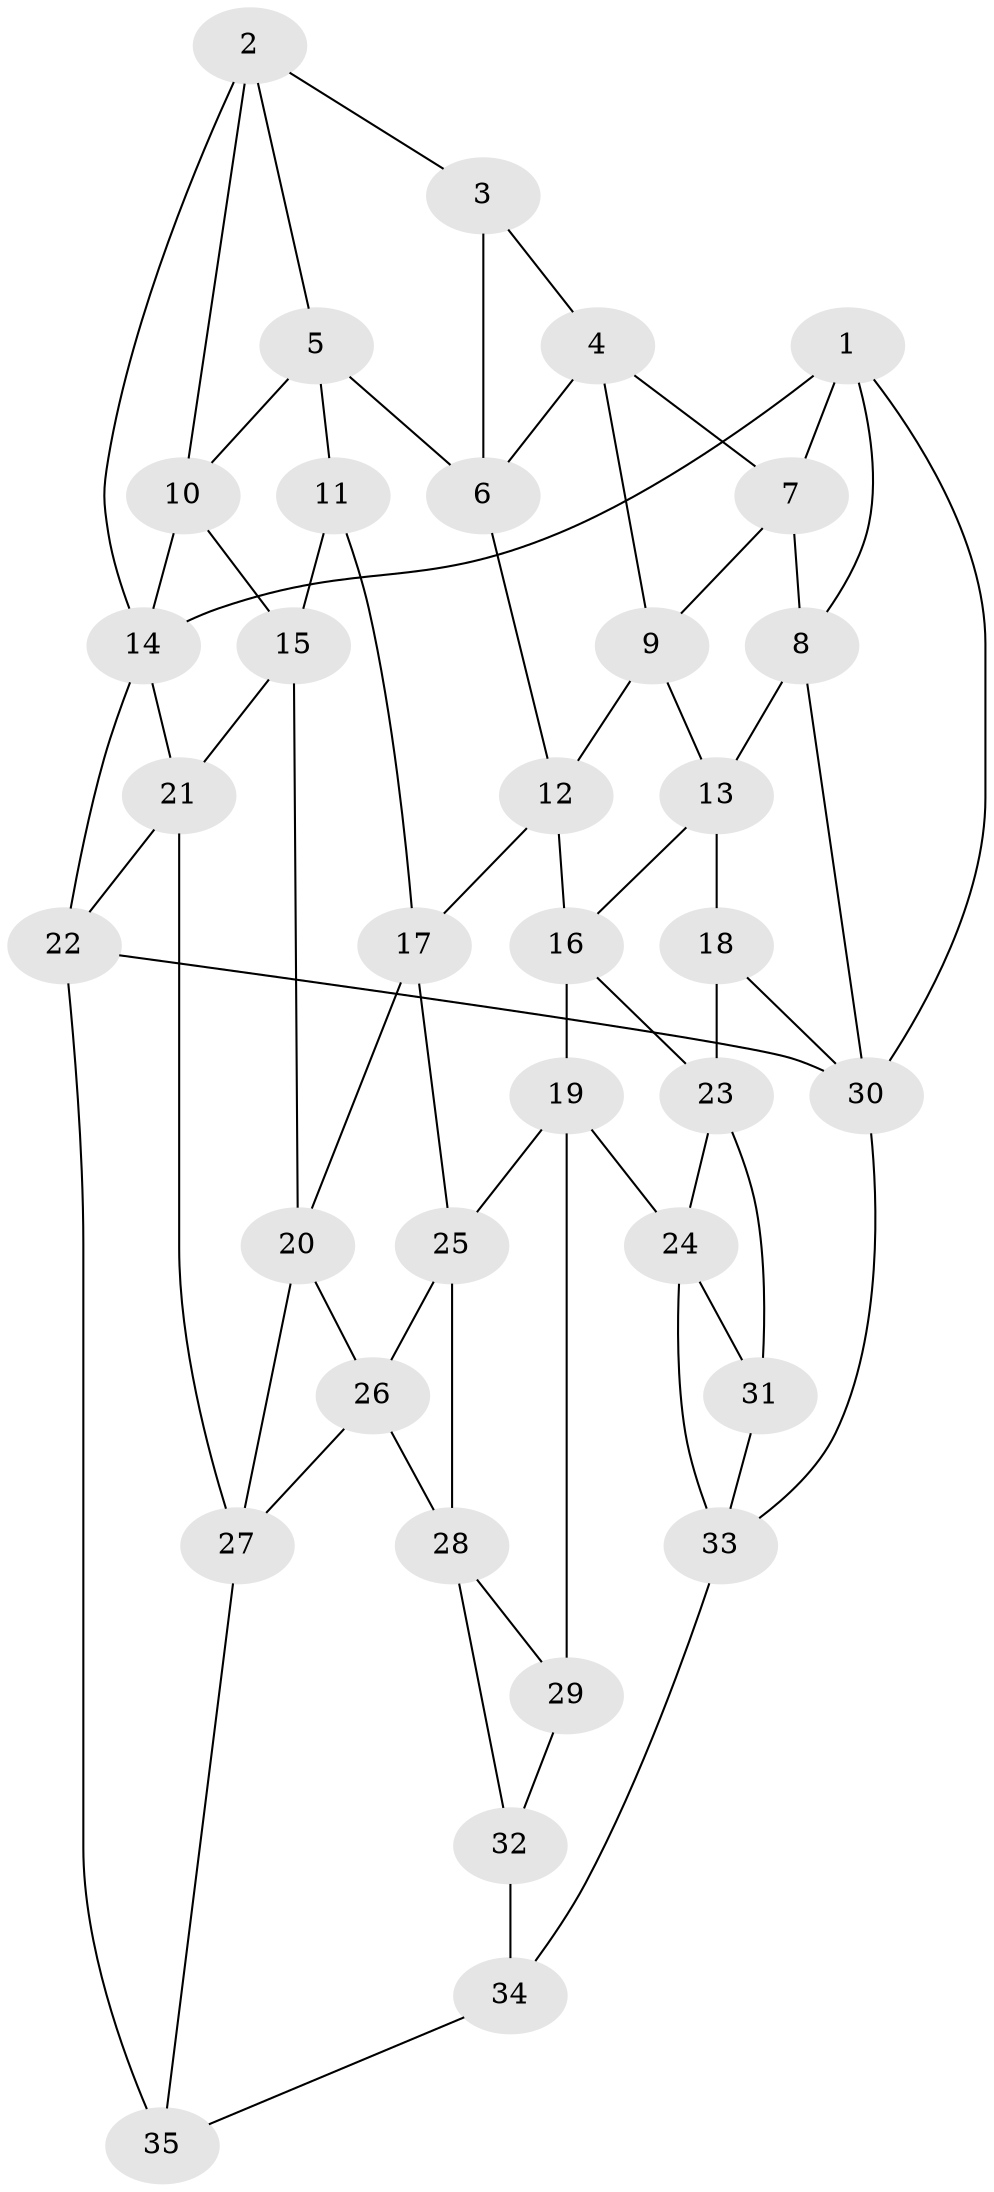 // original degree distribution, {3: 0.04411764705882353, 6: 0.25, 5: 0.45588235294117646, 4: 0.25}
// Generated by graph-tools (version 1.1) at 2025/27/03/09/25 03:27:08]
// undirected, 35 vertices, 67 edges
graph export_dot {
graph [start="1"]
  node [color=gray90,style=filled];
  1;
  2;
  3;
  4;
  5;
  6;
  7;
  8;
  9;
  10;
  11;
  12;
  13;
  14;
  15;
  16;
  17;
  18;
  19;
  20;
  21;
  22;
  23;
  24;
  25;
  26;
  27;
  28;
  29;
  30;
  31;
  32;
  33;
  34;
  35;
  1 -- 7 [weight=1.0];
  1 -- 8 [weight=1.0];
  1 -- 14 [weight=1.0];
  1 -- 30 [weight=1.0];
  2 -- 3 [weight=1.0];
  2 -- 5 [weight=1.0];
  2 -- 10 [weight=1.0];
  2 -- 14 [weight=1.0];
  3 -- 4 [weight=1.0];
  3 -- 6 [weight=1.0];
  4 -- 6 [weight=1.0];
  4 -- 7 [weight=1.0];
  4 -- 9 [weight=1.0];
  5 -- 6 [weight=1.0];
  5 -- 10 [weight=1.0];
  5 -- 11 [weight=1.0];
  6 -- 12 [weight=1.0];
  7 -- 8 [weight=1.0];
  7 -- 9 [weight=1.0];
  8 -- 13 [weight=1.0];
  8 -- 30 [weight=1.0];
  9 -- 12 [weight=1.0];
  9 -- 13 [weight=1.0];
  10 -- 14 [weight=1.0];
  10 -- 15 [weight=1.0];
  11 -- 15 [weight=1.0];
  11 -- 17 [weight=1.0];
  12 -- 16 [weight=1.0];
  12 -- 17 [weight=1.0];
  13 -- 16 [weight=1.0];
  13 -- 18 [weight=1.0];
  14 -- 21 [weight=1.0];
  14 -- 22 [weight=1.0];
  15 -- 20 [weight=1.0];
  15 -- 21 [weight=1.0];
  16 -- 19 [weight=1.0];
  16 -- 23 [weight=1.0];
  17 -- 20 [weight=1.0];
  17 -- 25 [weight=1.0];
  18 -- 23 [weight=1.0];
  18 -- 30 [weight=1.0];
  19 -- 24 [weight=1.0];
  19 -- 25 [weight=1.0];
  19 -- 29 [weight=1.0];
  20 -- 26 [weight=1.0];
  20 -- 27 [weight=1.0];
  21 -- 22 [weight=1.0];
  21 -- 27 [weight=1.0];
  22 -- 30 [weight=1.0];
  22 -- 35 [weight=2.0];
  23 -- 24 [weight=1.0];
  23 -- 31 [weight=1.0];
  24 -- 31 [weight=1.0];
  24 -- 33 [weight=1.0];
  25 -- 26 [weight=1.0];
  25 -- 28 [weight=1.0];
  26 -- 27 [weight=1.0];
  26 -- 28 [weight=1.0];
  27 -- 35 [weight=1.0];
  28 -- 29 [weight=1.0];
  28 -- 32 [weight=1.0];
  29 -- 32 [weight=1.0];
  30 -- 33 [weight=1.0];
  31 -- 33 [weight=1.0];
  32 -- 34 [weight=2.0];
  33 -- 34 [weight=1.0];
  34 -- 35 [weight=1.0];
}
